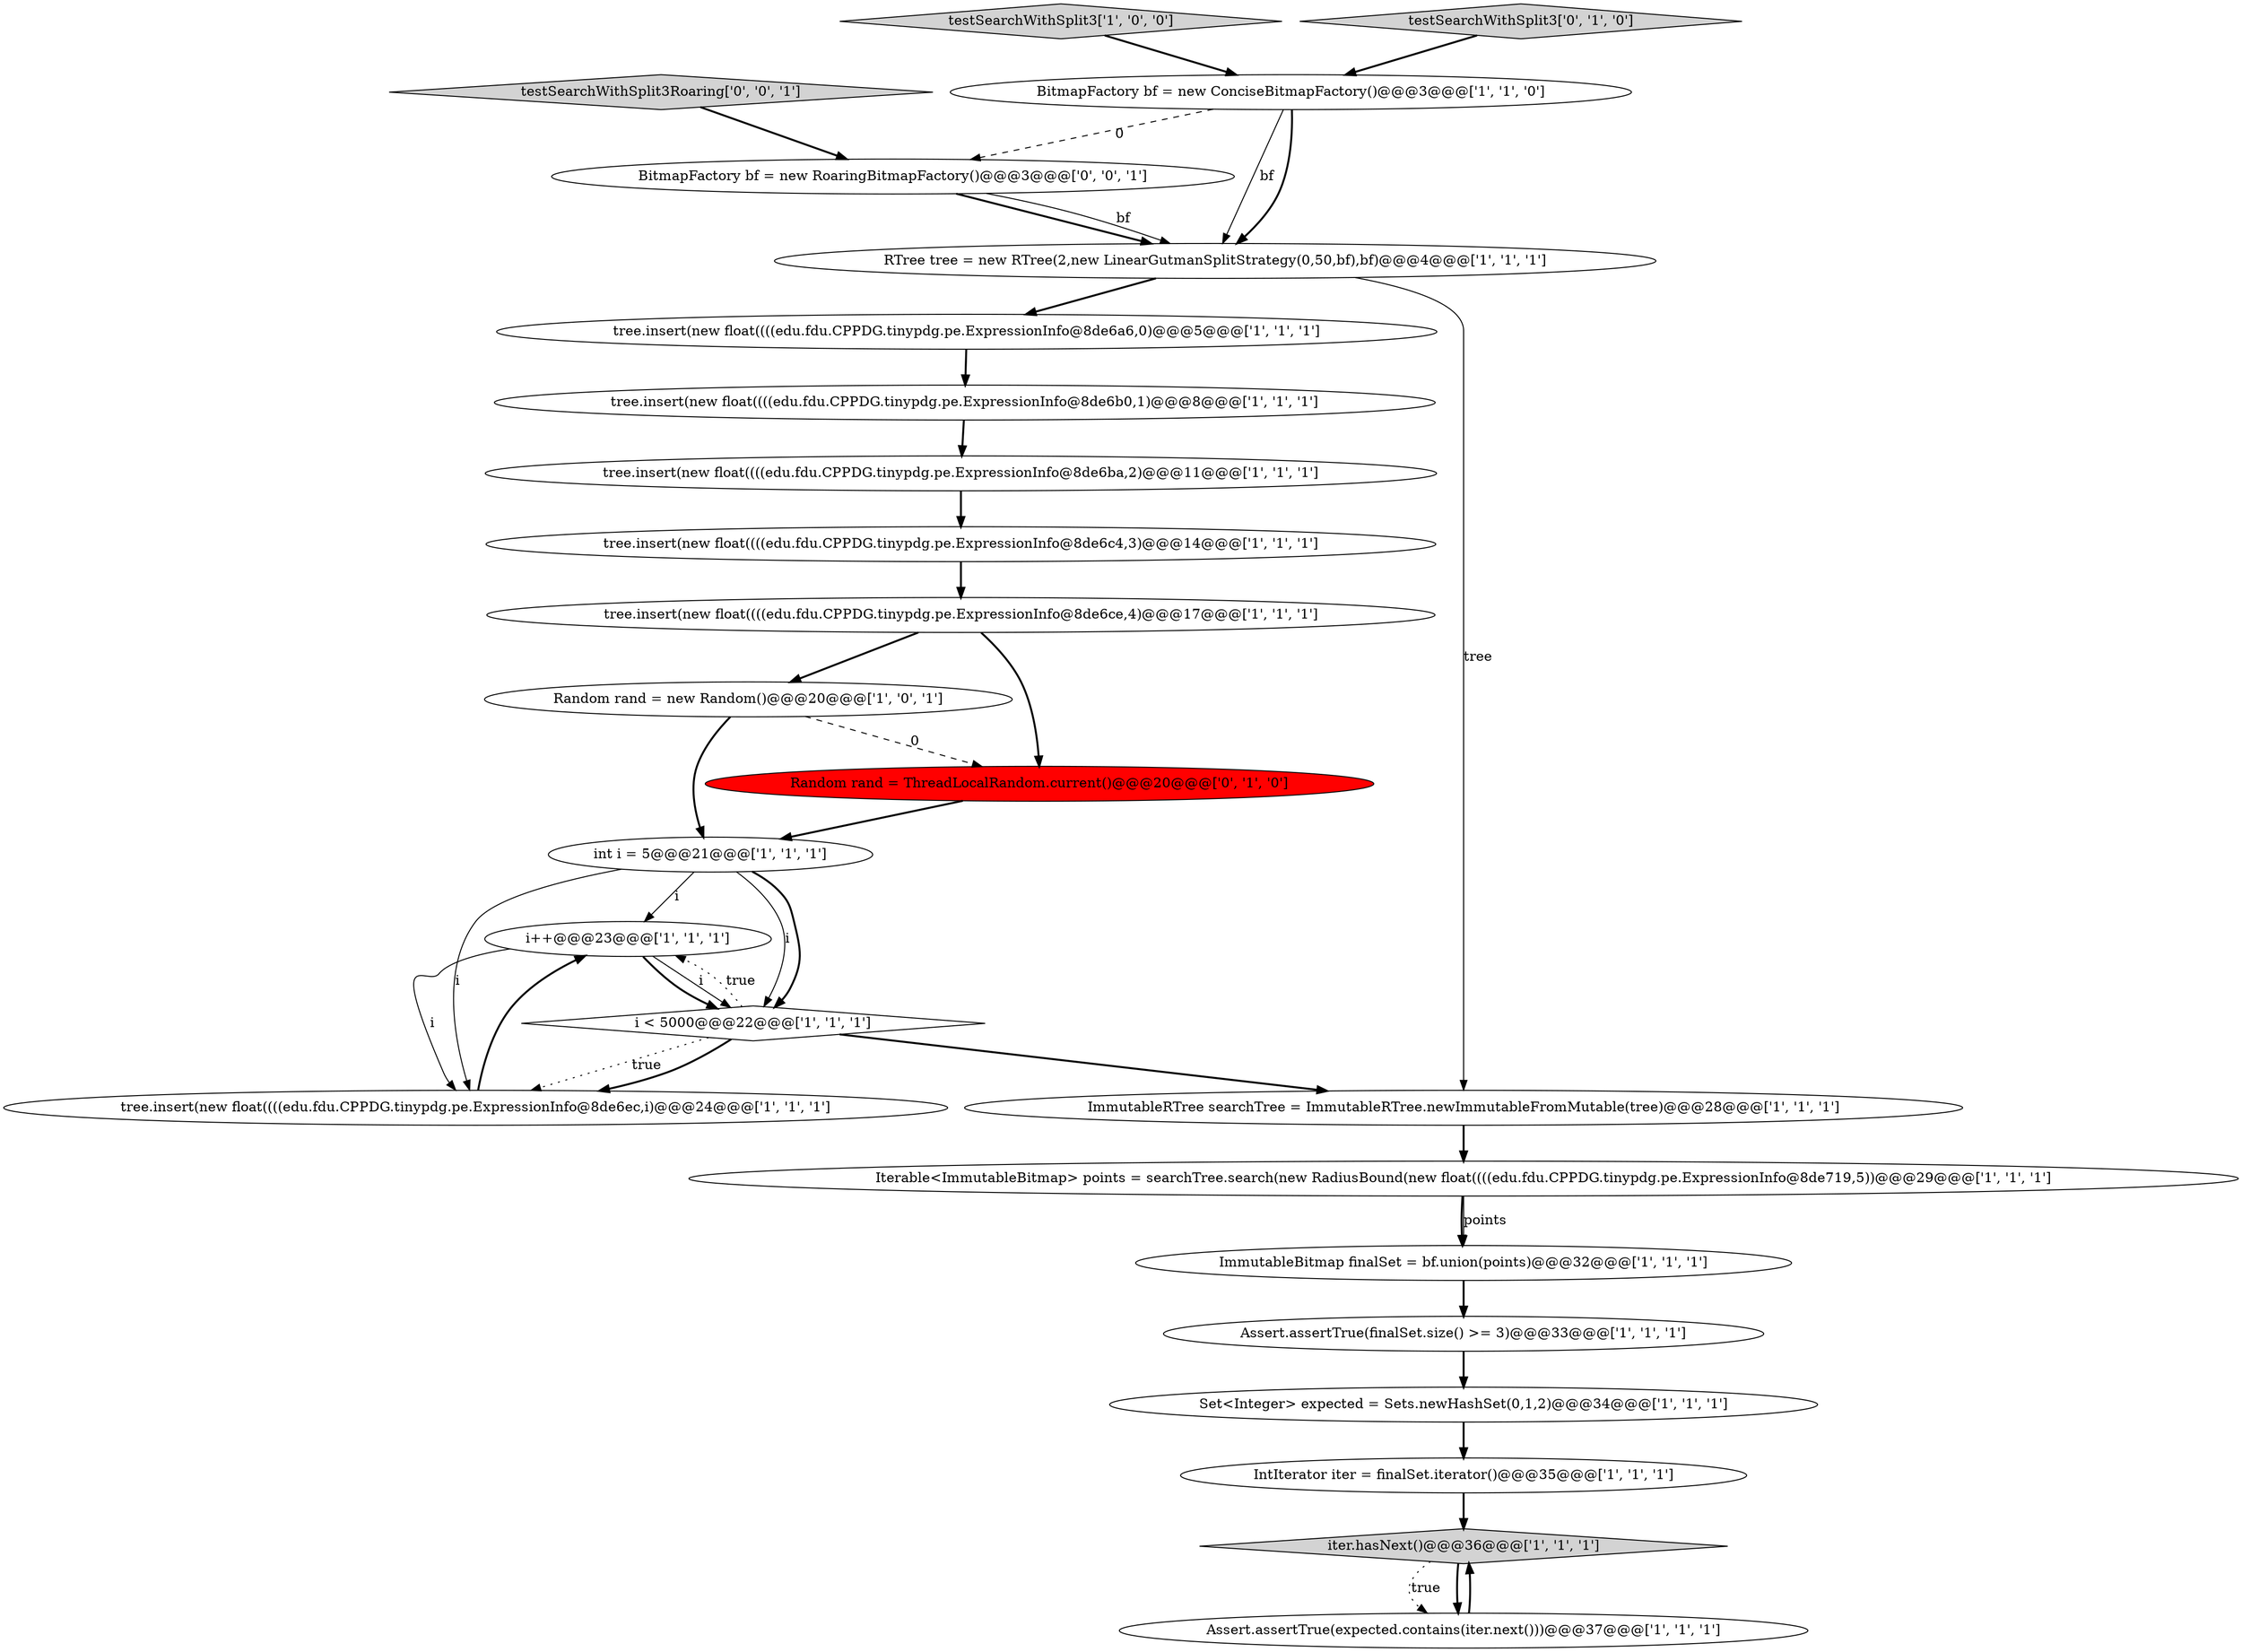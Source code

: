 digraph {
13 [style = filled, label = "tree.insert(new float((((edu.fdu.CPPDG.tinypdg.pe.ExpressionInfo@8de6ce,4)@@@17@@@['1', '1', '1']", fillcolor = white, shape = ellipse image = "AAA0AAABBB1BBB"];
1 [style = filled, label = "Iterable<ImmutableBitmap> points = searchTree.search(new RadiusBound(new float((((edu.fdu.CPPDG.tinypdg.pe.ExpressionInfo@8de719,5))@@@29@@@['1', '1', '1']", fillcolor = white, shape = ellipse image = "AAA0AAABBB1BBB"];
12 [style = filled, label = "Random rand = new Random()@@@20@@@['1', '0', '1']", fillcolor = white, shape = ellipse image = "AAA0AAABBB1BBB"];
19 [style = filled, label = "Assert.assertTrue(finalSet.size() >= 3)@@@33@@@['1', '1', '1']", fillcolor = white, shape = ellipse image = "AAA0AAABBB1BBB"];
0 [style = filled, label = "i++@@@23@@@['1', '1', '1']", fillcolor = white, shape = ellipse image = "AAA0AAABBB1BBB"];
6 [style = filled, label = "RTree tree = new RTree(2,new LinearGutmanSplitStrategy(0,50,bf),bf)@@@4@@@['1', '1', '1']", fillcolor = white, shape = ellipse image = "AAA0AAABBB1BBB"];
3 [style = filled, label = "int i = 5@@@21@@@['1', '1', '1']", fillcolor = white, shape = ellipse image = "AAA0AAABBB1BBB"];
23 [style = filled, label = "BitmapFactory bf = new RoaringBitmapFactory()@@@3@@@['0', '0', '1']", fillcolor = white, shape = ellipse image = "AAA0AAABBB3BBB"];
24 [style = filled, label = "testSearchWithSplit3Roaring['0', '0', '1']", fillcolor = lightgray, shape = diamond image = "AAA0AAABBB3BBB"];
18 [style = filled, label = "tree.insert(new float((((edu.fdu.CPPDG.tinypdg.pe.ExpressionInfo@8de6a6,0)@@@5@@@['1', '1', '1']", fillcolor = white, shape = ellipse image = "AAA0AAABBB1BBB"];
5 [style = filled, label = "BitmapFactory bf = new ConciseBitmapFactory()@@@3@@@['1', '1', '0']", fillcolor = white, shape = ellipse image = "AAA0AAABBB1BBB"];
21 [style = filled, label = "Random rand = ThreadLocalRandom.current()@@@20@@@['0', '1', '0']", fillcolor = red, shape = ellipse image = "AAA1AAABBB2BBB"];
7 [style = filled, label = "IntIterator iter = finalSet.iterator()@@@35@@@['1', '1', '1']", fillcolor = white, shape = ellipse image = "AAA0AAABBB1BBB"];
11 [style = filled, label = "ImmutableBitmap finalSet = bf.union(points)@@@32@@@['1', '1', '1']", fillcolor = white, shape = ellipse image = "AAA0AAABBB1BBB"];
15 [style = filled, label = "tree.insert(new float((((edu.fdu.CPPDG.tinypdg.pe.ExpressionInfo@8de6ec,i)@@@24@@@['1', '1', '1']", fillcolor = white, shape = ellipse image = "AAA0AAABBB1BBB"];
17 [style = filled, label = "iter.hasNext()@@@36@@@['1', '1', '1']", fillcolor = lightgray, shape = diamond image = "AAA0AAABBB1BBB"];
10 [style = filled, label = "ImmutableRTree searchTree = ImmutableRTree.newImmutableFromMutable(tree)@@@28@@@['1', '1', '1']", fillcolor = white, shape = ellipse image = "AAA0AAABBB1BBB"];
20 [style = filled, label = "tree.insert(new float((((edu.fdu.CPPDG.tinypdg.pe.ExpressionInfo@8de6c4,3)@@@14@@@['1', '1', '1']", fillcolor = white, shape = ellipse image = "AAA0AAABBB1BBB"];
9 [style = filled, label = "testSearchWithSplit3['1', '0', '0']", fillcolor = lightgray, shape = diamond image = "AAA0AAABBB1BBB"];
14 [style = filled, label = "tree.insert(new float((((edu.fdu.CPPDG.tinypdg.pe.ExpressionInfo@8de6b0,1)@@@8@@@['1', '1', '1']", fillcolor = white, shape = ellipse image = "AAA0AAABBB1BBB"];
4 [style = filled, label = "Set<Integer> expected = Sets.newHashSet(0,1,2)@@@34@@@['1', '1', '1']", fillcolor = white, shape = ellipse image = "AAA0AAABBB1BBB"];
2 [style = filled, label = "i < 5000@@@22@@@['1', '1', '1']", fillcolor = white, shape = diamond image = "AAA0AAABBB1BBB"];
8 [style = filled, label = "tree.insert(new float((((edu.fdu.CPPDG.tinypdg.pe.ExpressionInfo@8de6ba,2)@@@11@@@['1', '1', '1']", fillcolor = white, shape = ellipse image = "AAA0AAABBB1BBB"];
22 [style = filled, label = "testSearchWithSplit3['0', '1', '0']", fillcolor = lightgray, shape = diamond image = "AAA0AAABBB2BBB"];
16 [style = filled, label = "Assert.assertTrue(expected.contains(iter.next()))@@@37@@@['1', '1', '1']", fillcolor = white, shape = ellipse image = "AAA0AAABBB1BBB"];
3->2 [style = solid, label="i"];
20->13 [style = bold, label=""];
7->17 [style = bold, label=""];
2->0 [style = dotted, label="true"];
5->23 [style = dashed, label="0"];
6->18 [style = bold, label=""];
0->2 [style = bold, label=""];
5->6 [style = solid, label="bf"];
2->15 [style = dotted, label="true"];
3->15 [style = solid, label="i"];
16->17 [style = bold, label=""];
11->19 [style = bold, label=""];
2->10 [style = bold, label=""];
22->5 [style = bold, label=""];
12->21 [style = dashed, label="0"];
4->7 [style = bold, label=""];
1->11 [style = bold, label=""];
3->0 [style = solid, label="i"];
17->16 [style = dotted, label="true"];
0->15 [style = solid, label="i"];
13->12 [style = bold, label=""];
8->20 [style = bold, label=""];
5->6 [style = bold, label=""];
3->2 [style = bold, label=""];
15->0 [style = bold, label=""];
23->6 [style = bold, label=""];
2->15 [style = bold, label=""];
9->5 [style = bold, label=""];
14->8 [style = bold, label=""];
12->3 [style = bold, label=""];
19->4 [style = bold, label=""];
6->10 [style = solid, label="tree"];
1->11 [style = solid, label="points"];
10->1 [style = bold, label=""];
13->21 [style = bold, label=""];
18->14 [style = bold, label=""];
17->16 [style = bold, label=""];
23->6 [style = solid, label="bf"];
21->3 [style = bold, label=""];
24->23 [style = bold, label=""];
0->2 [style = solid, label="i"];
}
